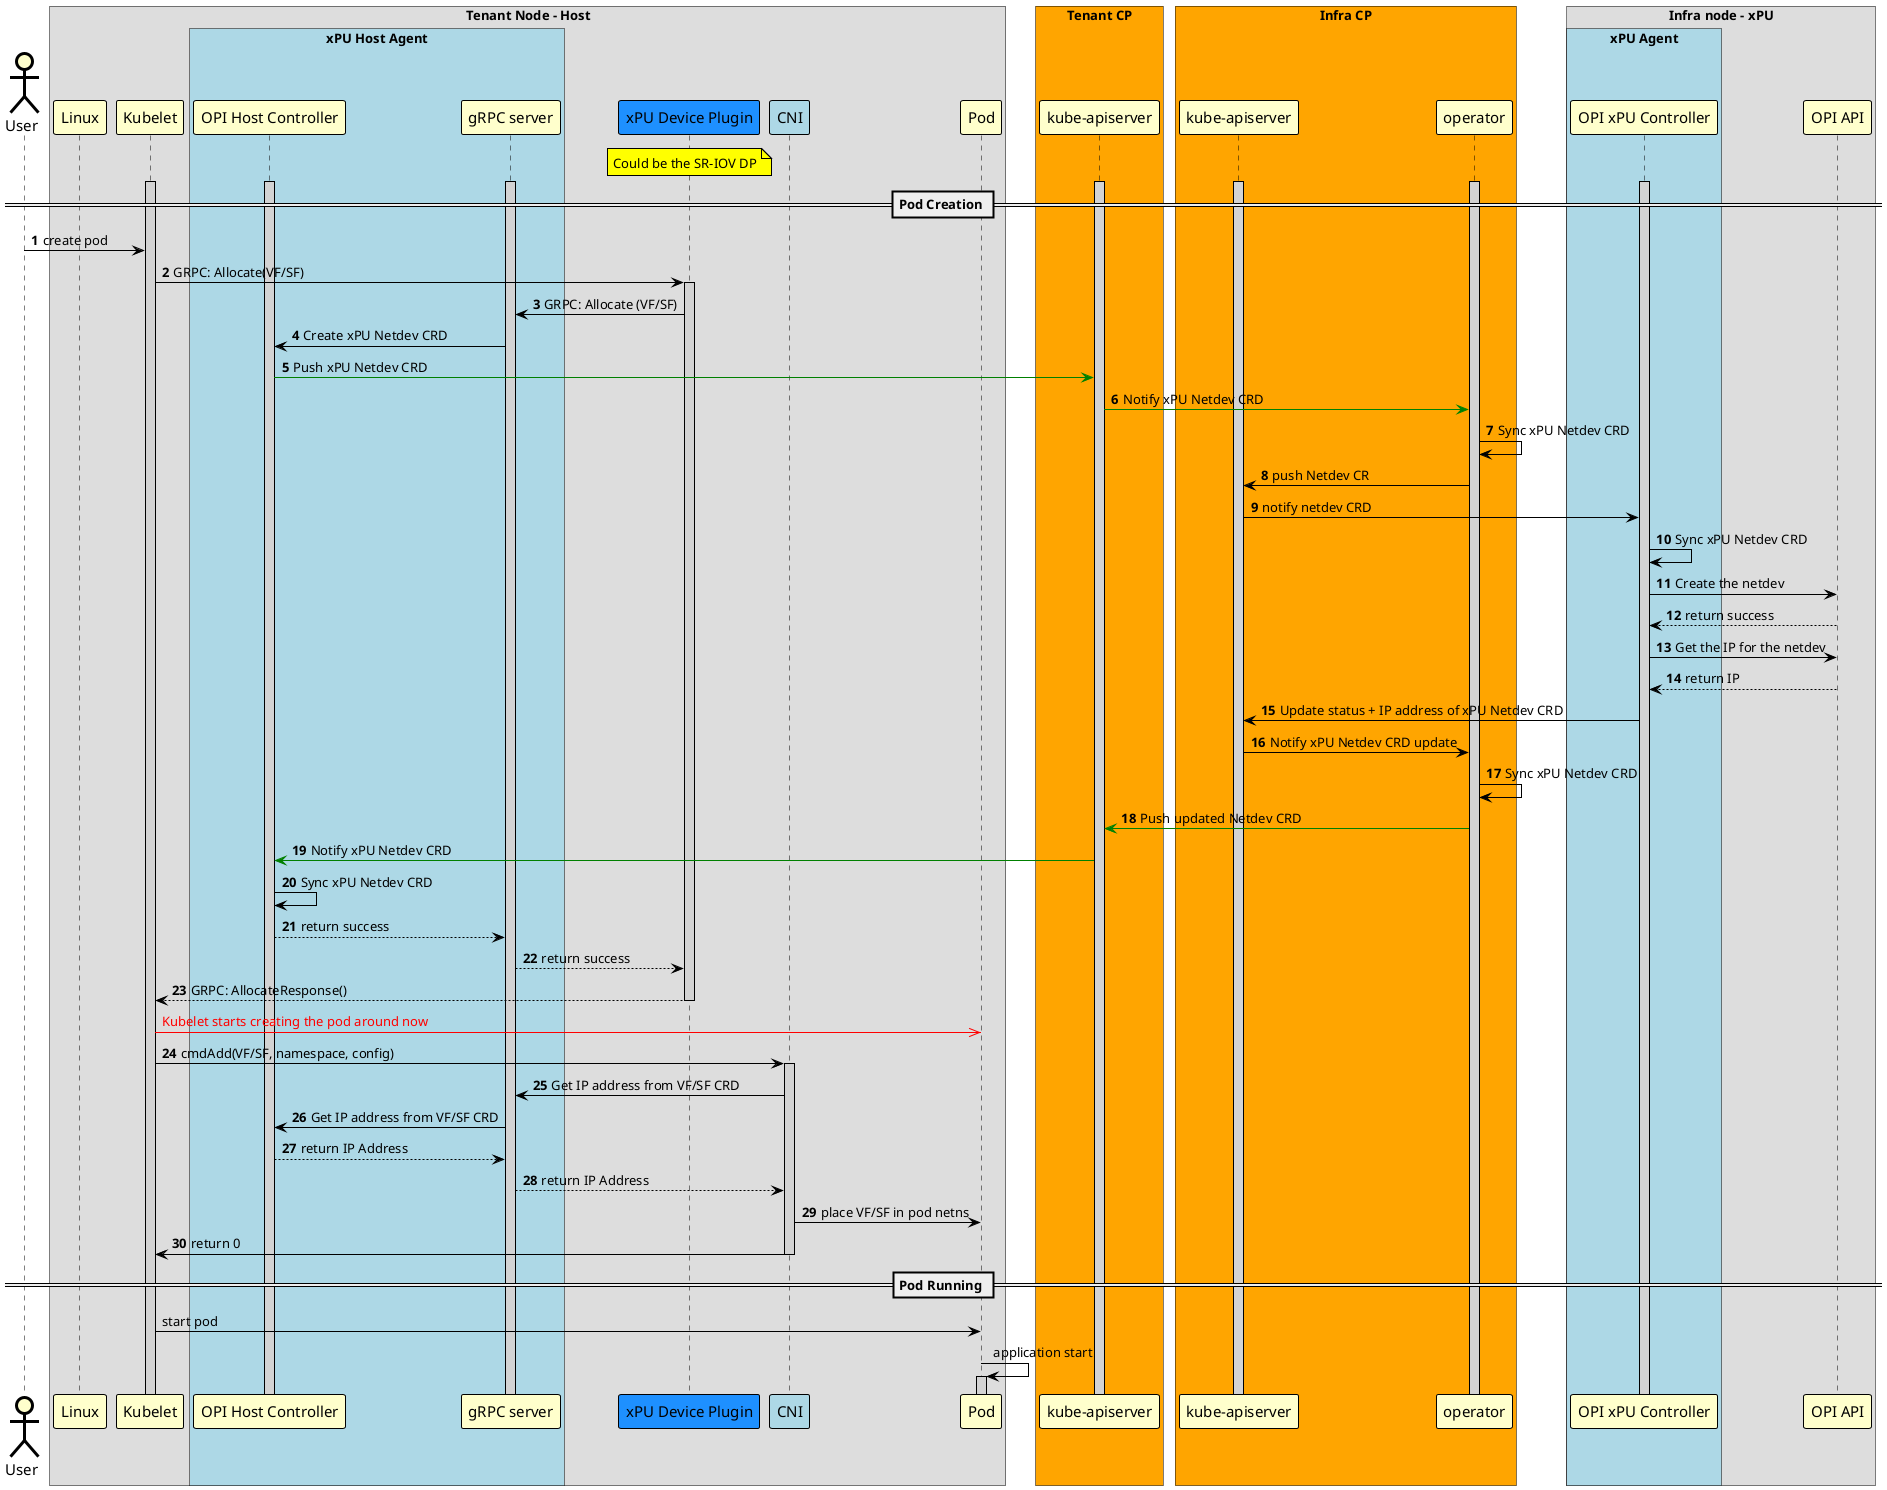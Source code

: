 @startuml
!pragma teoz true
skinparam noteBorderColor Black
skinparam noteBorderThickness 1
skinparam noteBackgroundColor Yellow

skinparam sequence {
	BoxBorderColor Black
	BoxFontSize 20

	ArrowColor Black
	ArrowThickness 1

	ActorBorderColor Black
	ActorBorderThickness 3
	ActorBackgroundColor Business
	ActorFontSize 15

	ParticipantBorderColor Black
	ParticipantBorderThickness 1
	ParticipantBackgroundColor Business
	ParticipantFontSize 15

	LifeLineBorderColor Black
	LifeLineBorderThickness 1
	LifeLineBackgroundColor LightGray
}

actor "User"
box "Tenant Node - Host"
	participant "Linux"
	participant "Kubelet"
  box "xPU Host Agent" #LightBlue
         participant "OPI Host Controller"
         participant "gRPC server"
  end box
	participant "xPU Device Plugin" #dodgerblue
	participant "CNI" #LightBlue
	participant "Pod"
end box

note over "xPU Device Plugin": Could be the SR-IOV DP

box "Tenant CP" #Orange
  participant "kube-apiserver" as api1
end box

box "Infra CP" #Orange
  participant "kube-apiserver" as api2
  participant "operator"
end box

box "Infra node - xPU"
  box "xPU Agent" #LightBlue
	participant "OPI xPU Controller"
  end box
  participant "OPI API"
end box

activate api1
activate api2
activate "Kubelet"
activate "operator"
activate "gRPC server"
activate "OPI xPU Controller"
activate "OPI Host Controller"

== Pod Creation ==
autonumber

"User" -> "Kubelet": create pod
"Kubelet" -> "xPU Device Plugin": GRPC: Allocate(VF/SF)
activate "xPU Device Plugin"
"xPU Device Plugin" -> "gRPC server": GRPC: Allocate (VF/SF)
"gRPC server" -> "OPI Host Controller" : Create xPU Netdev CRD
"OPI Host Controller" -[#green]> api1 : Push xPU Netdev CRD
api1 -[#green]> "operator": Notify xPU Netdev CRD
"operator" -> "operator": Sync xPU Netdev CRD
"operator" -> api2: push Netdev CR
api2 -> "OPI xPU Controller": notify netdev CRD
"OPI xPU Controller" -> "OPI xPU Controller": Sync xPU Netdev CRD
"OPI xPU Controller"->"OPI API": Create the netdev
"OPI API"-->"OPI xPU Controller": return success
"OPI xPU Controller"->"OPI API": Get the IP for the netdev
"OPI API"-->"OPI xPU Controller": return IP
"OPI xPU Controller" -> api2: Update status + IP address of xPU Netdev CRD
api2 -> "operator": Notify xPU Netdev CRD update
"operator" -> "operator": Sync xPU Netdev CRD
"operator"-[#green]>api1: Push updated Netdev CRD
api1 -[#green]> "OPI Host Controller": Notify xPU Netdev CRD
"OPI Host Controller" -> "OPI Host Controller": Sync xPU Netdev CRD
"OPI Host Controller" -->"gRPC server": return success
"gRPC server" -->"xPU Device Plugin": return success
"xPU Device Plugin" --> "Kubelet": GRPC: AllocateResponse()
deactivate "xPU Device Plugin"

autonumber stop
"Kubelet" -[#Red]>> "Pod" : <color:Red>Kubelet starts creating the pod around now
autonumber resume

"Kubelet" -> "CNI" : cmdAdd(VF/SF, namespace, config)
activate "CNI"
"CNI" -> "gRPC server" : Get IP address from VF/SF CRD
"gRPC server" -> "OPI Host Controller" : Get IP address from VF/SF CRD
"OPI Host Controller" -->"gRPC server": return IP Address
"gRPC server" --> "CNI" : return IP Address
"CNI" -> "Pod" : place VF/SF in pod netns
"CNI" -> "Kubelet" : return 0

deactivate "CNI"

autonumber stop

== Pod Running ==

"Kubelet" -> "Pod" : start pod
"Pod" -> "Pod" : application start
activate "Pod"

@enduml
